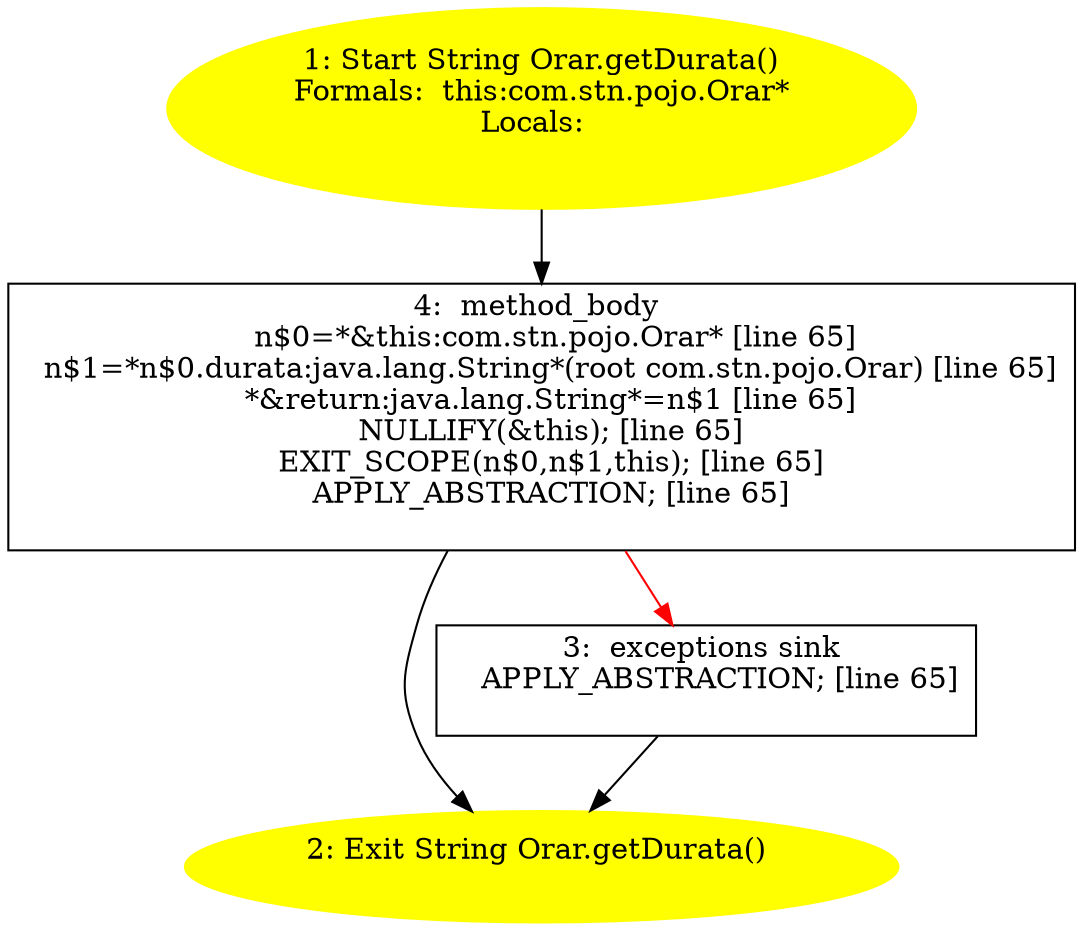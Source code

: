 /* @generated */
digraph cfg {
"com.stn.pojo.Orar.getDurata():java.lang.String.cbcf01786b2f78ff98cedf9f846abaa0_1" [label="1: Start String Orar.getDurata()\nFormals:  this:com.stn.pojo.Orar*\nLocals:  \n  " color=yellow style=filled]
	

	 "com.stn.pojo.Orar.getDurata():java.lang.String.cbcf01786b2f78ff98cedf9f846abaa0_1" -> "com.stn.pojo.Orar.getDurata():java.lang.String.cbcf01786b2f78ff98cedf9f846abaa0_4" ;
"com.stn.pojo.Orar.getDurata():java.lang.String.cbcf01786b2f78ff98cedf9f846abaa0_2" [label="2: Exit String Orar.getDurata() \n  " color=yellow style=filled]
	

"com.stn.pojo.Orar.getDurata():java.lang.String.cbcf01786b2f78ff98cedf9f846abaa0_3" [label="3:  exceptions sink \n   APPLY_ABSTRACTION; [line 65]\n " shape="box"]
	

	 "com.stn.pojo.Orar.getDurata():java.lang.String.cbcf01786b2f78ff98cedf9f846abaa0_3" -> "com.stn.pojo.Orar.getDurata():java.lang.String.cbcf01786b2f78ff98cedf9f846abaa0_2" ;
"com.stn.pojo.Orar.getDurata():java.lang.String.cbcf01786b2f78ff98cedf9f846abaa0_4" [label="4:  method_body \n   n$0=*&this:com.stn.pojo.Orar* [line 65]\n  n$1=*n$0.durata:java.lang.String*(root com.stn.pojo.Orar) [line 65]\n  *&return:java.lang.String*=n$1 [line 65]\n  NULLIFY(&this); [line 65]\n  EXIT_SCOPE(n$0,n$1,this); [line 65]\n  APPLY_ABSTRACTION; [line 65]\n " shape="box"]
	

	 "com.stn.pojo.Orar.getDurata():java.lang.String.cbcf01786b2f78ff98cedf9f846abaa0_4" -> "com.stn.pojo.Orar.getDurata():java.lang.String.cbcf01786b2f78ff98cedf9f846abaa0_2" ;
	 "com.stn.pojo.Orar.getDurata():java.lang.String.cbcf01786b2f78ff98cedf9f846abaa0_4" -> "com.stn.pojo.Orar.getDurata():java.lang.String.cbcf01786b2f78ff98cedf9f846abaa0_3" [color="red" ];
}
